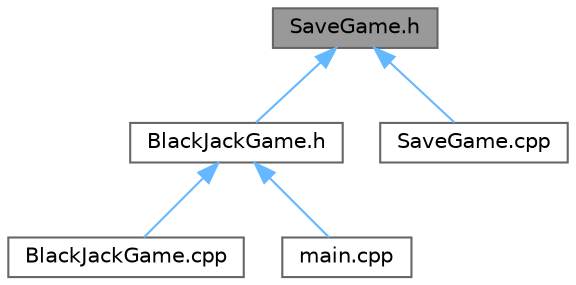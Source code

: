 digraph "SaveGame.h"
{
 // INTERACTIVE_SVG=YES
 // LATEX_PDF_SIZE
  bgcolor="transparent";
  edge [fontname=Helvetica,fontsize=10,labelfontname=Helvetica,labelfontsize=10];
  node [fontname=Helvetica,fontsize=10,shape=box,height=0.2,width=0.4];
  Node1 [id="Node000001",label="SaveGame.h",height=0.2,width=0.4,color="gray40", fillcolor="grey60", style="filled", fontcolor="black",tooltip="Game state implementation."];
  Node1 -> Node2 [id="edge1_Node000001_Node000002",dir="back",color="steelblue1",style="solid",tooltip=" "];
  Node2 [id="Node000002",label="BlackJackGame.h",height=0.2,width=0.4,color="grey40", fillcolor="white", style="filled",URL="$_black_jack_game_8h.html",tooltip="Main game controller class for Blackjack card game."];
  Node2 -> Node3 [id="edge2_Node000002_Node000003",dir="back",color="steelblue1",style="solid",tooltip=" "];
  Node3 [id="Node000003",label="BlackJackGame.cpp",height=0.2,width=0.4,color="grey40", fillcolor="white", style="filled",URL="$_black_jack_game_8cpp.html",tooltip="Implementation of BlackJack game controller class."];
  Node2 -> Node4 [id="edge3_Node000002_Node000004",dir="back",color="steelblue1",style="solid",tooltip=" "];
  Node4 [id="Node000004",label="main.cpp",height=0.2,width=0.4,color="grey40", fillcolor="white", style="filled",URL="$main_8cpp.html",tooltip="Main entry point for Blackjack game."];
  Node1 -> Node5 [id="edge4_Node000001_Node000005",dir="back",color="steelblue1",style="solid",tooltip=" "];
  Node5 [id="Node000005",label="SaveGame.cpp",height=0.2,width=0.4,color="grey40", fillcolor="white", style="filled",URL="$_save_game_8cpp.html",tooltip="Implementation of game state persistence."];
}
